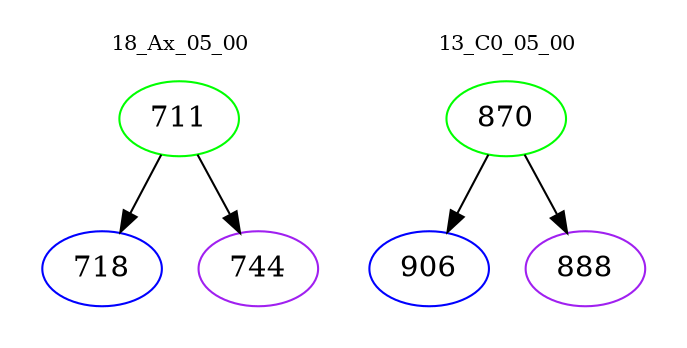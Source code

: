 digraph{
subgraph cluster_0 {
color = white
label = "18_Ax_05_00";
fontsize=10;
T0_711 [label="711", color="green"]
T0_711 -> T0_718 [color="black"]
T0_718 [label="718", color="blue"]
T0_711 -> T0_744 [color="black"]
T0_744 [label="744", color="purple"]
}
subgraph cluster_1 {
color = white
label = "13_C0_05_00";
fontsize=10;
T1_870 [label="870", color="green"]
T1_870 -> T1_906 [color="black"]
T1_906 [label="906", color="blue"]
T1_870 -> T1_888 [color="black"]
T1_888 [label="888", color="purple"]
}
}
